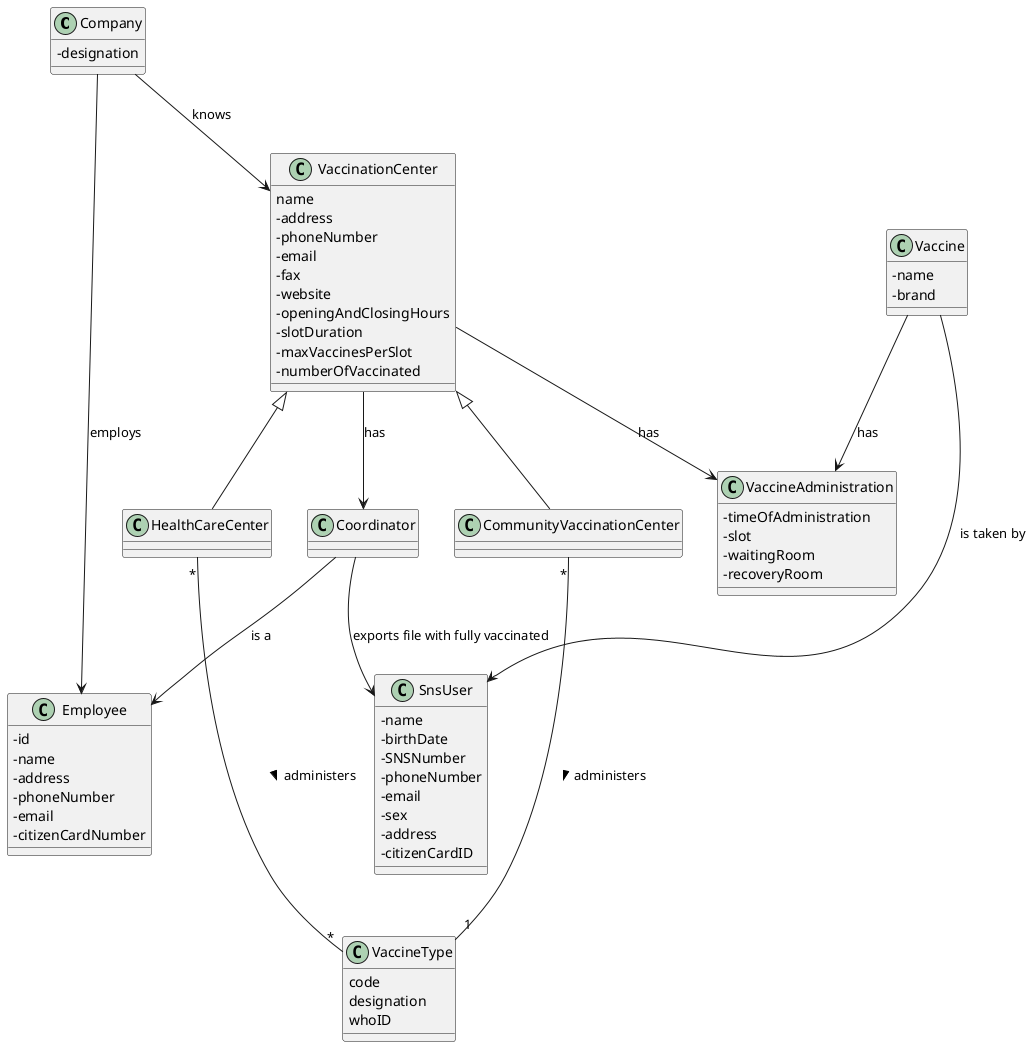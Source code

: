 @startuml
'https://plantuml.com/class-diagram

skinparam classAttributeIconSize 0


class Company{
-designation
}

class Coordinator{
}

class VaccineAdministration{
-timeOfAdministration
-slot
-waitingRoom
-recoveryRoom
}
class VaccinationCenter{
 name
-address
-phoneNumber
-email
-fax
-website
-openingAndClosingHours
-slotDuration
-maxVaccinesPerSlot
-numberOfVaccinated
}
class VaccineType{
    code
    designation
    whoID
}

class Employee{
-id
-name
-address
-phoneNumber
-email
-citizenCardNumber
}

class Vaccine{
-name
-brand
}
class SnsUser{
-name
-birthDate
-SNSNumber
-phoneNumber
-email
-sex
-address
-citizenCardID
}
class CommunityVaccinationCenter


VaccinationCenter --> Coordinator : has
Company --> VaccinationCenter : knows
Coordinator --> Employee: is a
Company --> Employee : employs
VaccinationCenter --> VaccineAdministration : has
Coordinator --> SnsUser : exports file with fully vaccinated
Vaccine --> VaccineAdministration : has
Vaccine --> SnsUser : is taken by
VaccinationCenter  <|--  HealthCareCenter
HealthCareCenter "*" --- "*" VaccineType: administers >
VaccinationCenter <|--  CommunityVaccinationCenter
CommunityVaccinationCenter "*" --- "1" VaccineType: administers >
@enduml